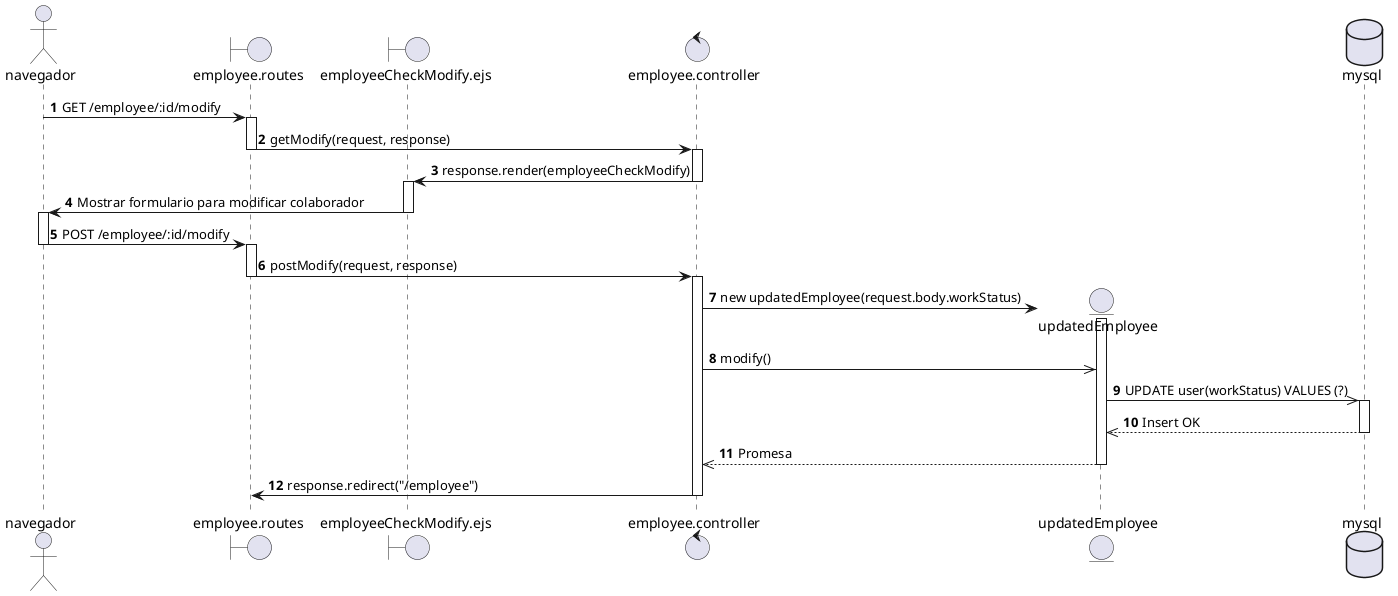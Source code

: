 @startuml CU33 - Superadmin da de baja de empleado.
actor navegador
boundary employee.routes
boundary employeeCheckModify.ejs
control employee.controller
entity updatedEmployee
database mysql

autonumber
navegador -> employee.routes : GET /employee/:id/modify
activate employee.routes

employee.routes -> employee.controller: getModify(request, response)
deactivate employee.routes
activate employee.controller

employee.controller -> employeeCheckModify.ejs: response.render(employeeCheckModify)
deactivate employee.controller
activate employeeCheckModify.ejs

employeeCheckModify.ejs -> navegador : Mostrar formulario para modificar colaborador
deactivate employeeCheckModify.ejs
activate navegador

navegador -> employee.routes : POST /employee/:id/modify
deactivate navegador
activate employee.routes

employee.routes -> employee.controller : postModify(request, response)
deactivate employee.routes
activate employee.controller

create updatedEmployee
employee.controller -> updatedEmployee : new updatedEmployee(request.body.workStatus)
activate updatedEmployee

employee.controller ->> updatedEmployee : modify()

updatedEmployee ->> mysql : UPDATE user(workStatus) VALUES (?)
activate mysql
mysql -->> updatedEmployee : Insert OK
deactivate mysql
updatedEmployee -->> employee.controller : Promesa
deactivate updatedEmployee

employee.controller -> employee.routes : response.redirect("/employee")
deactivate employee.controller
